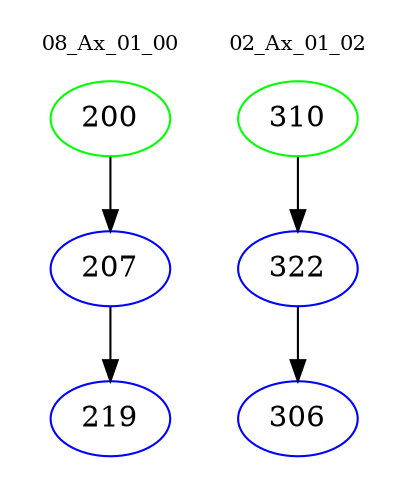 digraph{
subgraph cluster_0 {
color = white
label = "08_Ax_01_00";
fontsize=10;
T0_200 [label="200", color="green"]
T0_200 -> T0_207 [color="black"]
T0_207 [label="207", color="blue"]
T0_207 -> T0_219 [color="black"]
T0_219 [label="219", color="blue"]
}
subgraph cluster_1 {
color = white
label = "02_Ax_01_02";
fontsize=10;
T1_310 [label="310", color="green"]
T1_310 -> T1_322 [color="black"]
T1_322 [label="322", color="blue"]
T1_322 -> T1_306 [color="black"]
T1_306 [label="306", color="blue"]
}
}
